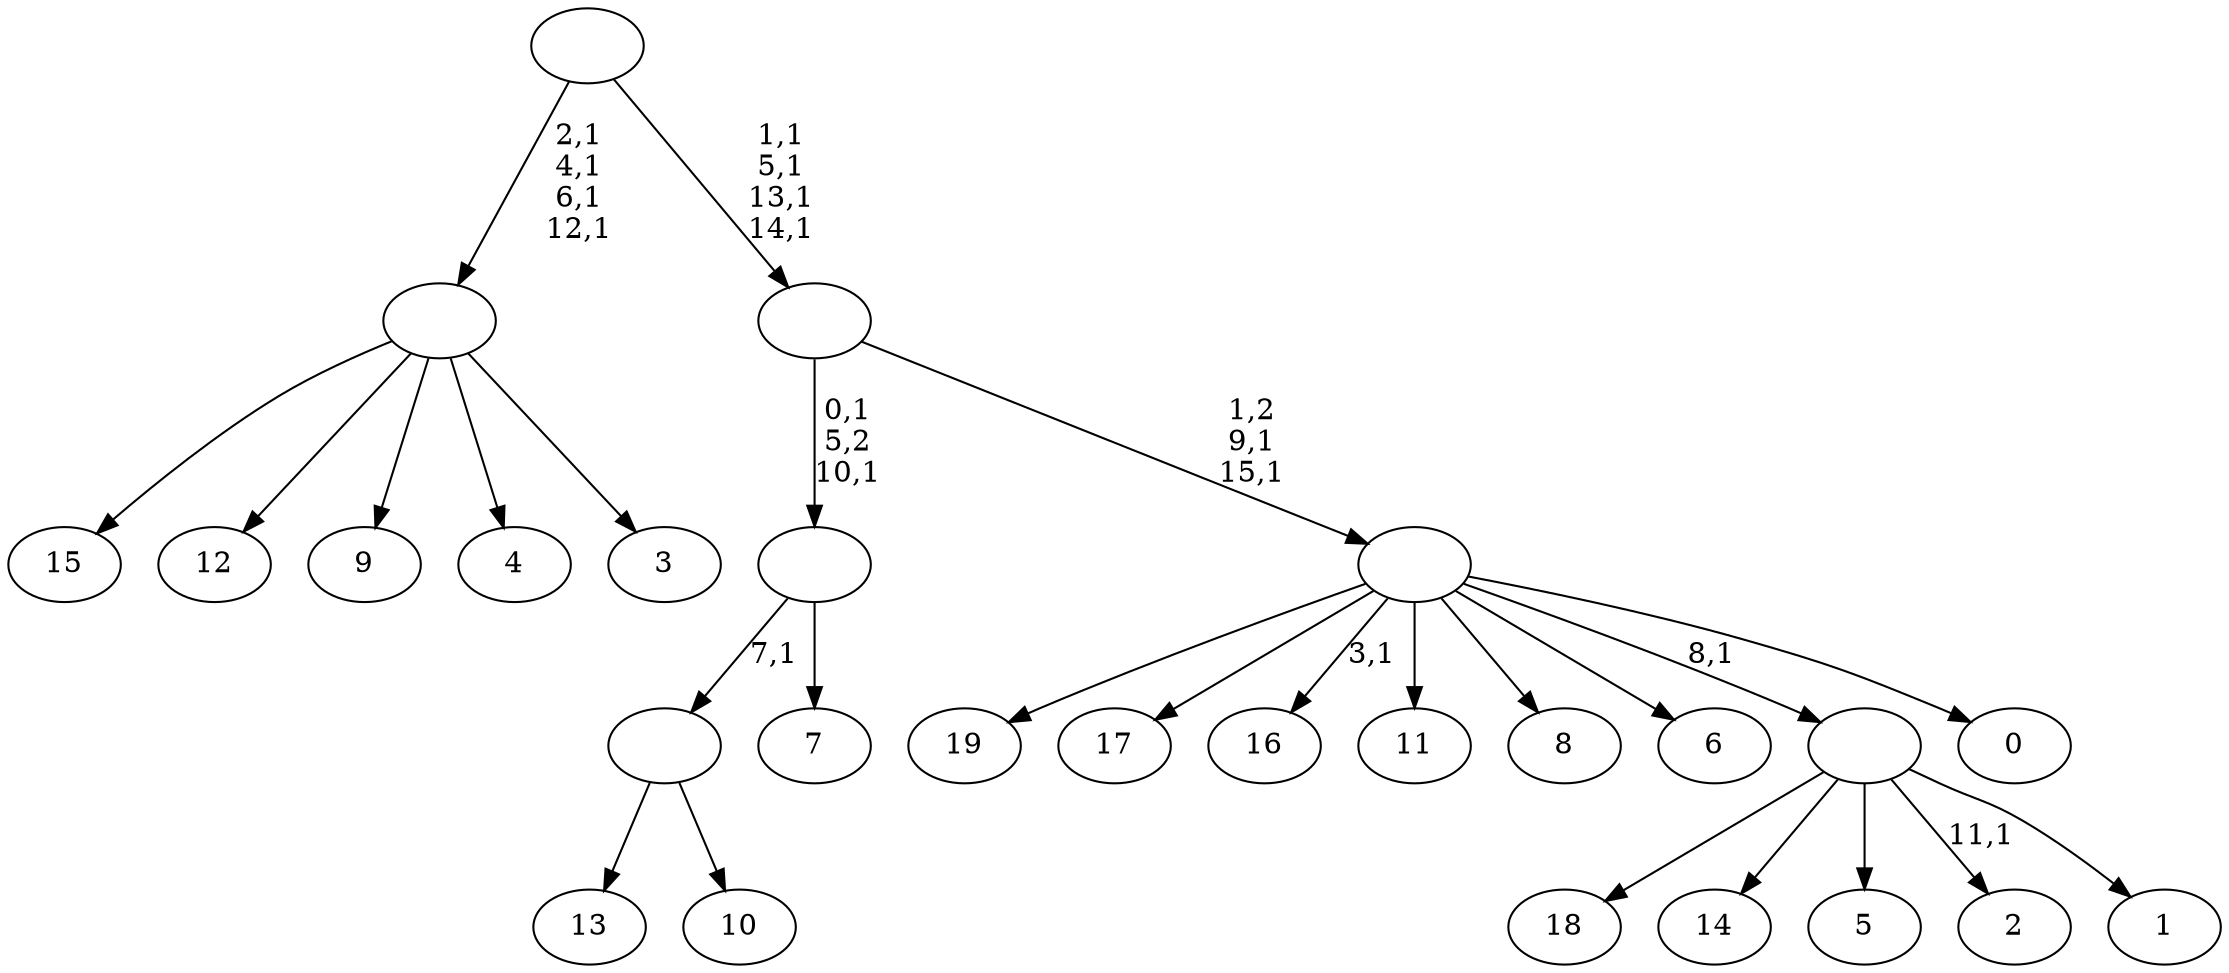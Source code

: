 digraph T {
	36 [label="19"]
	35 [label="18"]
	34 [label="17"]
	33 [label="16"]
	31 [label="15"]
	30 [label="14"]
	29 [label="13"]
	28 [label="12"]
	27 [label="11"]
	26 [label="10"]
	25 [label=""]
	24 [label="9"]
	23 [label="8"]
	22 [label="7"]
	21 [label=""]
	19 [label="6"]
	18 [label="5"]
	17 [label="4"]
	16 [label="3"]
	15 [label=""]
	11 [label="2"]
	9 [label="1"]
	8 [label=""]
	7 [label="0"]
	6 [label=""]
	4 [label=""]
	0 [label=""]
	25 -> 29 [label=""]
	25 -> 26 [label=""]
	21 -> 25 [label="7,1"]
	21 -> 22 [label=""]
	15 -> 31 [label=""]
	15 -> 28 [label=""]
	15 -> 24 [label=""]
	15 -> 17 [label=""]
	15 -> 16 [label=""]
	8 -> 11 [label="11,1"]
	8 -> 35 [label=""]
	8 -> 30 [label=""]
	8 -> 18 [label=""]
	8 -> 9 [label=""]
	6 -> 33 [label="3,1"]
	6 -> 36 [label=""]
	6 -> 34 [label=""]
	6 -> 27 [label=""]
	6 -> 23 [label=""]
	6 -> 19 [label=""]
	6 -> 8 [label="8,1"]
	6 -> 7 [label=""]
	4 -> 6 [label="1,2\n9,1\n15,1"]
	4 -> 21 [label="0,1\n5,2\n10,1"]
	0 -> 4 [label="1,1\n5,1\n13,1\n14,1"]
	0 -> 15 [label="2,1\n4,1\n6,1\n12,1"]
}
